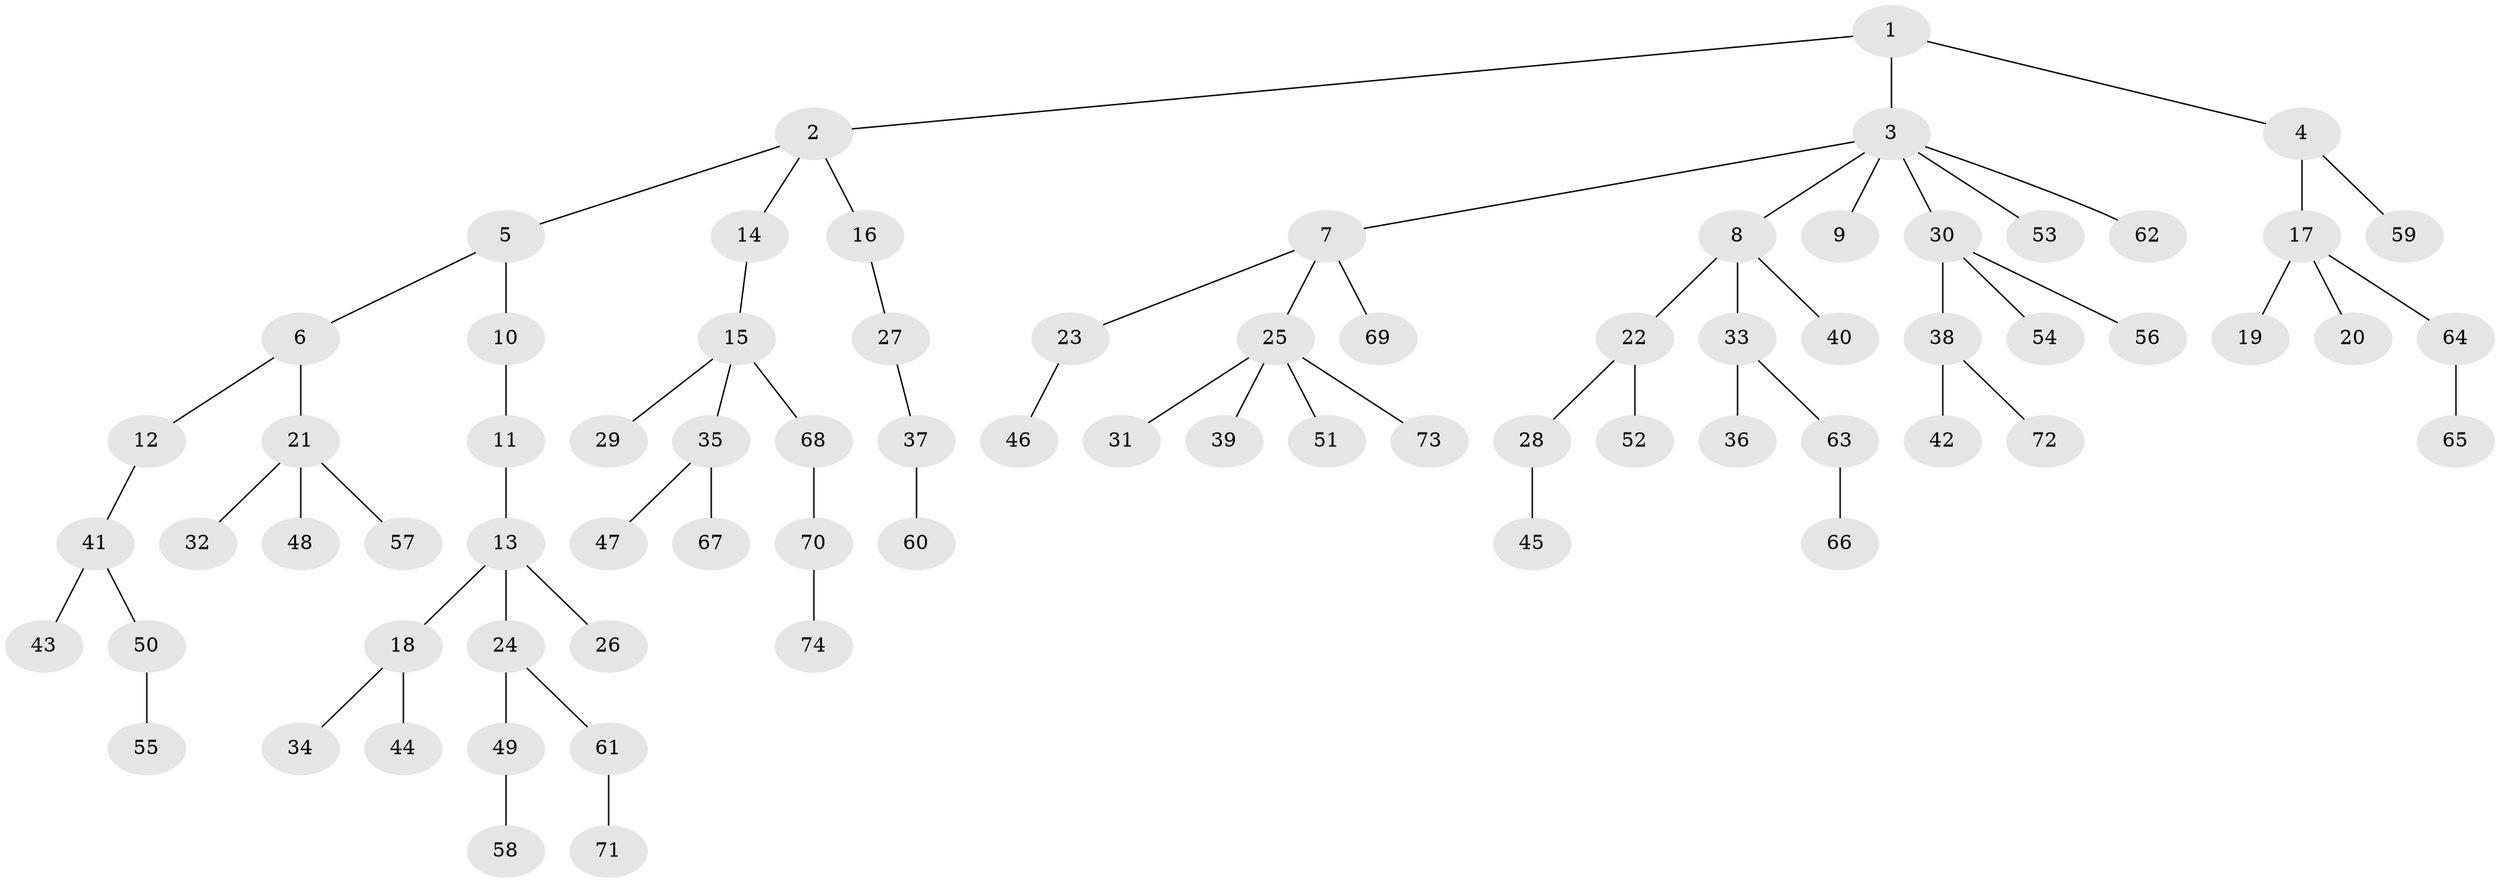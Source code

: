 // coarse degree distribution, {5: 0.02127659574468085, 9: 0.02127659574468085, 2: 0.2127659574468085, 4: 0.06382978723404255, 3: 0.14893617021276595, 1: 0.5319148936170213}
// Generated by graph-tools (version 1.1) at 2025/42/03/06/25 10:42:03]
// undirected, 74 vertices, 73 edges
graph export_dot {
graph [start="1"]
  node [color=gray90,style=filled];
  1;
  2;
  3;
  4;
  5;
  6;
  7;
  8;
  9;
  10;
  11;
  12;
  13;
  14;
  15;
  16;
  17;
  18;
  19;
  20;
  21;
  22;
  23;
  24;
  25;
  26;
  27;
  28;
  29;
  30;
  31;
  32;
  33;
  34;
  35;
  36;
  37;
  38;
  39;
  40;
  41;
  42;
  43;
  44;
  45;
  46;
  47;
  48;
  49;
  50;
  51;
  52;
  53;
  54;
  55;
  56;
  57;
  58;
  59;
  60;
  61;
  62;
  63;
  64;
  65;
  66;
  67;
  68;
  69;
  70;
  71;
  72;
  73;
  74;
  1 -- 2;
  1 -- 3;
  1 -- 4;
  2 -- 5;
  2 -- 14;
  2 -- 16;
  3 -- 7;
  3 -- 8;
  3 -- 9;
  3 -- 30;
  3 -- 53;
  3 -- 62;
  4 -- 17;
  4 -- 59;
  5 -- 6;
  5 -- 10;
  6 -- 12;
  6 -- 21;
  7 -- 23;
  7 -- 25;
  7 -- 69;
  8 -- 22;
  8 -- 33;
  8 -- 40;
  10 -- 11;
  11 -- 13;
  12 -- 41;
  13 -- 18;
  13 -- 24;
  13 -- 26;
  14 -- 15;
  15 -- 29;
  15 -- 35;
  15 -- 68;
  16 -- 27;
  17 -- 19;
  17 -- 20;
  17 -- 64;
  18 -- 34;
  18 -- 44;
  21 -- 32;
  21 -- 48;
  21 -- 57;
  22 -- 28;
  22 -- 52;
  23 -- 46;
  24 -- 49;
  24 -- 61;
  25 -- 31;
  25 -- 39;
  25 -- 51;
  25 -- 73;
  27 -- 37;
  28 -- 45;
  30 -- 38;
  30 -- 54;
  30 -- 56;
  33 -- 36;
  33 -- 63;
  35 -- 47;
  35 -- 67;
  37 -- 60;
  38 -- 42;
  38 -- 72;
  41 -- 43;
  41 -- 50;
  49 -- 58;
  50 -- 55;
  61 -- 71;
  63 -- 66;
  64 -- 65;
  68 -- 70;
  70 -- 74;
}
